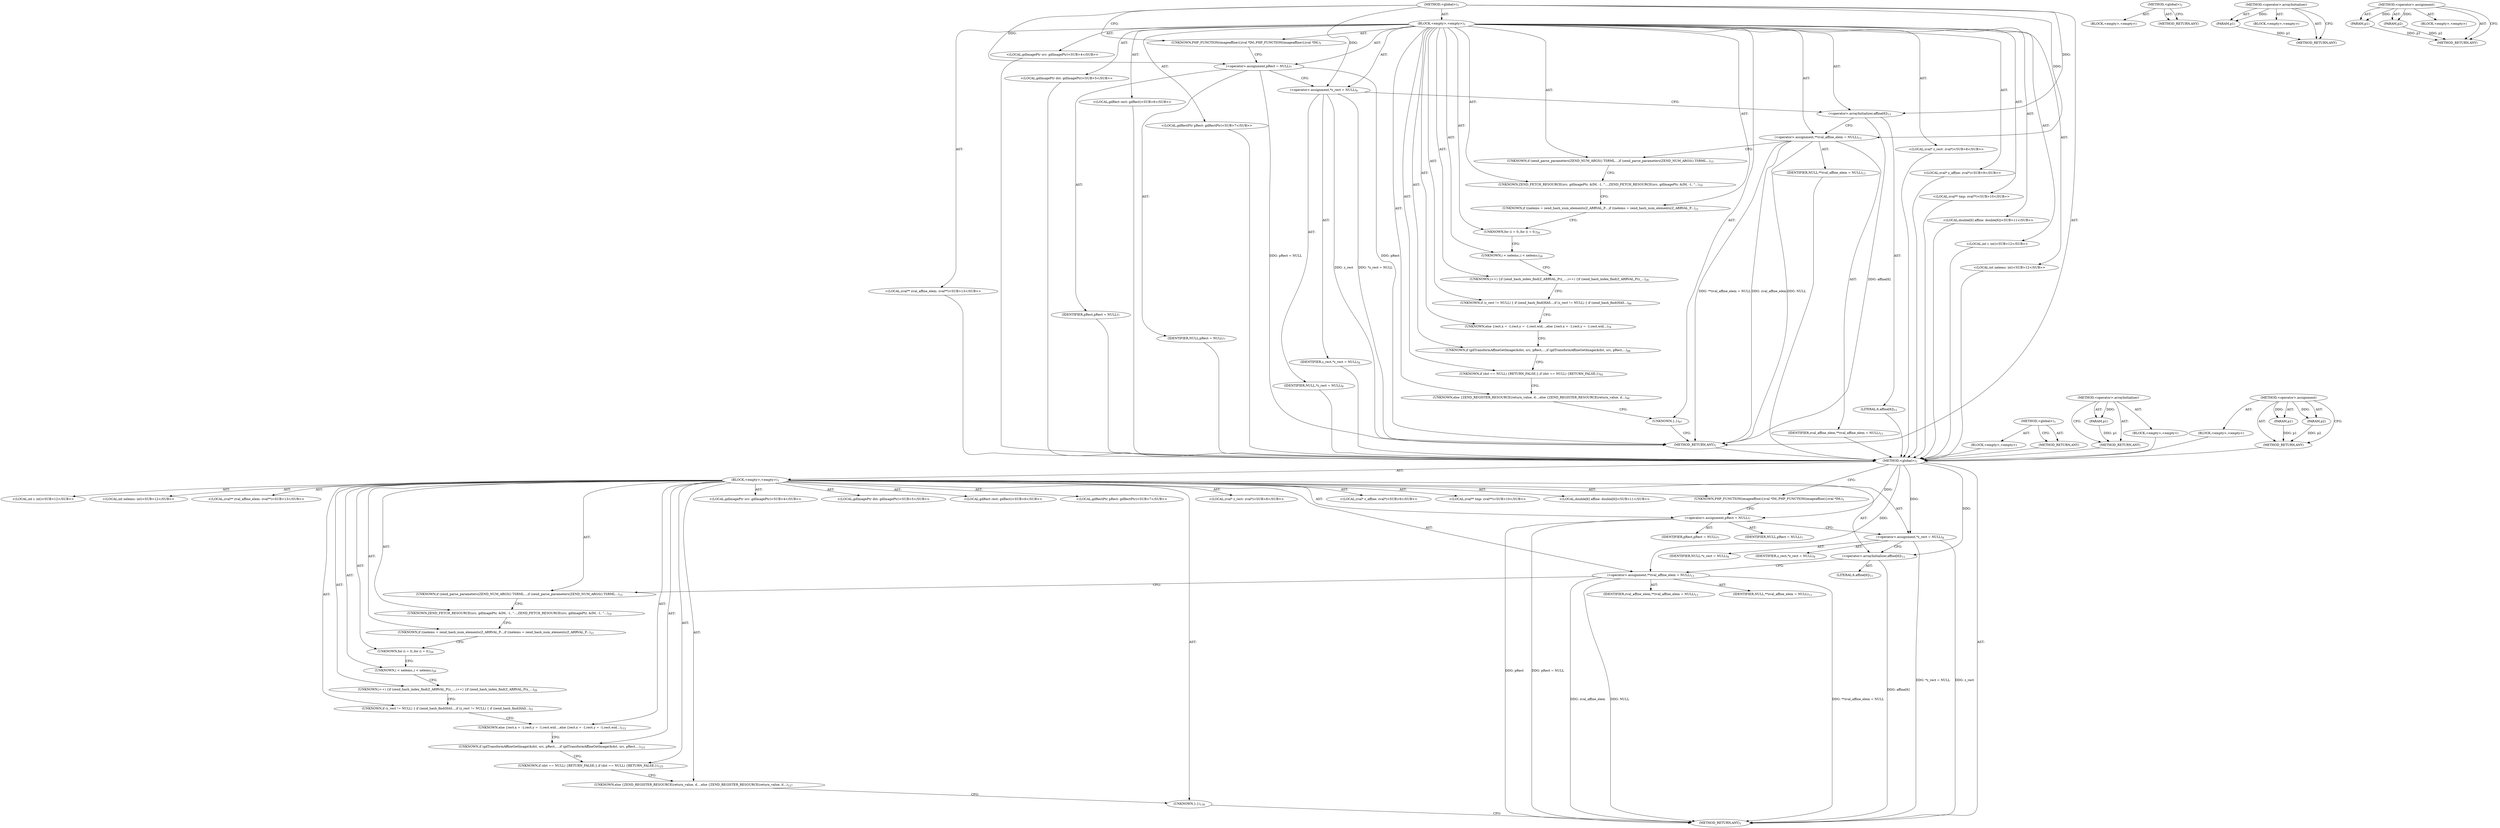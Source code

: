 digraph "&lt;operator&gt;.assignment" {
vulnerable_6 [label=<(METHOD,&lt;global&gt;)<SUB>1</SUB>>];
vulnerable_7 [label=<(BLOCK,&lt;empty&gt;,&lt;empty&gt;)<SUB>1</SUB>>];
vulnerable_8 [label=<(UNKNOWN,PHP_FUNCTION(imageaffine)
{
	zval *IM;,PHP_FUNCTION(imageaffine)
{
	zval *IM;)<SUB>1</SUB>>];
vulnerable_9 [label="<(LOCAL,gdImagePtr src: gdImagePtr)<SUB>4</SUB>>"];
vulnerable_10 [label="<(LOCAL,gdImagePtr dst: gdImagePtr)<SUB>5</SUB>>"];
vulnerable_11 [label="<(LOCAL,gdRect rect: gdRect)<SUB>6</SUB>>"];
vulnerable_12 [label="<(LOCAL,gdRectPtr pRect: gdRectPtr)<SUB>7</SUB>>"];
vulnerable_13 [label=<(&lt;operator&gt;.assignment,pRect = NULL)<SUB>7</SUB>>];
vulnerable_14 [label=<(IDENTIFIER,pRect,pRect = NULL)<SUB>7</SUB>>];
vulnerable_15 [label=<(IDENTIFIER,NULL,pRect = NULL)<SUB>7</SUB>>];
vulnerable_16 [label="<(LOCAL,zval* z_rect: zval*)<SUB>8</SUB>>"];
vulnerable_17 [label=<(&lt;operator&gt;.assignment,*z_rect = NULL)<SUB>8</SUB>>];
vulnerable_18 [label=<(IDENTIFIER,z_rect,*z_rect = NULL)<SUB>8</SUB>>];
vulnerable_19 [label=<(IDENTIFIER,NULL,*z_rect = NULL)<SUB>8</SUB>>];
vulnerable_20 [label="<(LOCAL,zval* z_affine: zval*)<SUB>9</SUB>>"];
vulnerable_21 [label="<(LOCAL,zval** tmp: zval**)<SUB>10</SUB>>"];
vulnerable_22 [label="<(LOCAL,double[6] affine: double[6])<SUB>11</SUB>>"];
vulnerable_23 [label=<(&lt;operator&gt;.arrayInitializer,affine[6])<SUB>11</SUB>>];
vulnerable_24 [label=<(LITERAL,6,affine[6])<SUB>11</SUB>>];
vulnerable_25 [label="<(LOCAL,int i: int)<SUB>12</SUB>>"];
vulnerable_26 [label="<(LOCAL,int nelems: int)<SUB>12</SUB>>"];
vulnerable_27 [label="<(LOCAL,zval** zval_affine_elem: zval**)<SUB>13</SUB>>"];
vulnerable_28 [label=<(&lt;operator&gt;.assignment,**zval_affine_elem = NULL)<SUB>13</SUB>>];
vulnerable_29 [label=<(IDENTIFIER,zval_affine_elem,**zval_affine_elem = NULL)<SUB>13</SUB>>];
vulnerable_30 [label=<(IDENTIFIER,NULL,**zval_affine_elem = NULL)<SUB>13</SUB>>];
vulnerable_31 [label=<(UNKNOWN,if (zend_parse_parameters(ZEND_NUM_ARGS() TSRML...,if (zend_parse_parameters(ZEND_NUM_ARGS() TSRML...)<SUB>15</SUB>>];
vulnerable_32 [label=<(UNKNOWN,ZEND_FETCH_RESOURCE(src, gdImagePtr, &amp;IM, -1, &quot;...,ZEND_FETCH_RESOURCE(src, gdImagePtr, &amp;IM, -1, &quot;...)<SUB>19</SUB>>];
vulnerable_33 [label=<(UNKNOWN,if ((nelems = zend_hash_num_elements(Z_ARRVAL_P...,if ((nelems = zend_hash_num_elements(Z_ARRVAL_P...)<SUB>21</SUB>>];
vulnerable_34 [label=<(UNKNOWN,for (i = 0;,for (i = 0;)<SUB>26</SUB>>];
vulnerable_35 [label=<(UNKNOWN,i &lt; nelems;,i &lt; nelems;)<SUB>26</SUB>>];
vulnerable_36 [label=<(UNKNOWN,i++) {
		if (zend_hash_index_find(Z_ARRVAL_P(z_...,i++) {
		if (zend_hash_index_find(Z_ARRVAL_P(z_...)<SUB>26</SUB>>];
vulnerable_37 [label=<(UNKNOWN,if (z_rect != NULL) {
 		if (zend_hash_find(HAS...,if (z_rect != NULL) {
 		if (zend_hash_find(HAS...)<SUB>46</SUB>>];
vulnerable_38 [label=<(UNKNOWN,else {
		rect.x = -1;
		rect.y = -1;
		rect.wid...,else {
		rect.x = -1;
		rect.y = -1;
		rect.wid...)<SUB>79</SUB>>];
vulnerable_39 [label=<(UNKNOWN,if (gdTransformAffineGetImage(&amp;dst, src, pRect,...,if (gdTransformAffineGetImage(&amp;dst, src, pRect,...)<SUB>88</SUB>>];
vulnerable_40 [label=<(UNKNOWN,if (dst == NULL) {
		RETURN_FALSE;
	},if (dst == NULL) {
		RETURN_FALSE;
	})<SUB>92</SUB>>];
vulnerable_41 [label=<(UNKNOWN,else {
		ZEND_REGISTER_RESOURCE(return_value, d...,else {
		ZEND_REGISTER_RESOURCE(return_value, d...)<SUB>94</SUB>>];
vulnerable_42 [label=<(UNKNOWN,},})<SUB>97</SUB>>];
vulnerable_43 [label=<(METHOD_RETURN,ANY)<SUB>1</SUB>>];
vulnerable_62 [label=<(METHOD,&lt;global&gt;)<SUB>1</SUB>>];
vulnerable_63 [label=<(BLOCK,&lt;empty&gt;,&lt;empty&gt;)>];
vulnerable_64 [label=<(METHOD_RETURN,ANY)>];
vulnerable_73 [label=<(METHOD,&lt;operator&gt;.arrayInitializer)>];
vulnerable_74 [label=<(PARAM,p1)>];
vulnerable_75 [label=<(BLOCK,&lt;empty&gt;,&lt;empty&gt;)>];
vulnerable_76 [label=<(METHOD_RETURN,ANY)>];
vulnerable_68 [label=<(METHOD,&lt;operator&gt;.assignment)>];
vulnerable_69 [label=<(PARAM,p1)>];
vulnerable_70 [label=<(PARAM,p2)>];
vulnerable_71 [label=<(BLOCK,&lt;empty&gt;,&lt;empty&gt;)>];
vulnerable_72 [label=<(METHOD_RETURN,ANY)>];
fixed_6 [label=<(METHOD,&lt;global&gt;)<SUB>1</SUB>>];
fixed_7 [label=<(BLOCK,&lt;empty&gt;,&lt;empty&gt;)<SUB>1</SUB>>];
fixed_8 [label=<(UNKNOWN,PHP_FUNCTION(imageaffine)
{
	zval *IM;,PHP_FUNCTION(imageaffine)
{
	zval *IM;)<SUB>1</SUB>>];
fixed_9 [label="<(LOCAL,gdImagePtr src: gdImagePtr)<SUB>4</SUB>>"];
fixed_10 [label="<(LOCAL,gdImagePtr dst: gdImagePtr)<SUB>5</SUB>>"];
fixed_11 [label="<(LOCAL,gdRect rect: gdRect)<SUB>6</SUB>>"];
fixed_12 [label="<(LOCAL,gdRectPtr pRect: gdRectPtr)<SUB>7</SUB>>"];
fixed_13 [label=<(&lt;operator&gt;.assignment,pRect = NULL)<SUB>7</SUB>>];
fixed_14 [label=<(IDENTIFIER,pRect,pRect = NULL)<SUB>7</SUB>>];
fixed_15 [label=<(IDENTIFIER,NULL,pRect = NULL)<SUB>7</SUB>>];
fixed_16 [label="<(LOCAL,zval* z_rect: zval*)<SUB>8</SUB>>"];
fixed_17 [label=<(&lt;operator&gt;.assignment,*z_rect = NULL)<SUB>8</SUB>>];
fixed_18 [label=<(IDENTIFIER,z_rect,*z_rect = NULL)<SUB>8</SUB>>];
fixed_19 [label=<(IDENTIFIER,NULL,*z_rect = NULL)<SUB>8</SUB>>];
fixed_20 [label="<(LOCAL,zval* z_affine: zval*)<SUB>9</SUB>>"];
fixed_21 [label="<(LOCAL,zval** tmp: zval**)<SUB>10</SUB>>"];
fixed_22 [label="<(LOCAL,double[6] affine: double[6])<SUB>11</SUB>>"];
fixed_23 [label=<(&lt;operator&gt;.arrayInitializer,affine[6])<SUB>11</SUB>>];
fixed_24 [label=<(LITERAL,6,affine[6])<SUB>11</SUB>>];
fixed_25 [label="<(LOCAL,int i: int)<SUB>12</SUB>>"];
fixed_26 [label="<(LOCAL,int nelems: int)<SUB>12</SUB>>"];
fixed_27 [label="<(LOCAL,zval** zval_affine_elem: zval**)<SUB>13</SUB>>"];
fixed_28 [label=<(&lt;operator&gt;.assignment,**zval_affine_elem = NULL)<SUB>13</SUB>>];
fixed_29 [label=<(IDENTIFIER,zval_affine_elem,**zval_affine_elem = NULL)<SUB>13</SUB>>];
fixed_30 [label=<(IDENTIFIER,NULL,**zval_affine_elem = NULL)<SUB>13</SUB>>];
fixed_31 [label=<(UNKNOWN,if (zend_parse_parameters(ZEND_NUM_ARGS() TSRML...,if (zend_parse_parameters(ZEND_NUM_ARGS() TSRML...)<SUB>15</SUB>>];
fixed_32 [label=<(UNKNOWN,ZEND_FETCH_RESOURCE(src, gdImagePtr, &amp;IM, -1, &quot;...,ZEND_FETCH_RESOURCE(src, gdImagePtr, &amp;IM, -1, &quot;...)<SUB>19</SUB>>];
fixed_33 [label=<(UNKNOWN,if ((nelems = zend_hash_num_elements(Z_ARRVAL_P...,if ((nelems = zend_hash_num_elements(Z_ARRVAL_P...)<SUB>21</SUB>>];
fixed_34 [label=<(UNKNOWN,for (i = 0;,for (i = 0;)<SUB>26</SUB>>];
fixed_35 [label=<(UNKNOWN,i &lt; nelems;,i &lt; nelems;)<SUB>26</SUB>>];
fixed_36 [label=<(UNKNOWN,i++) {
		if (zend_hash_index_find(Z_ARRVAL_P(z_...,i++) {
		if (zend_hash_index_find(Z_ARRVAL_P(z_...)<SUB>26</SUB>>];
fixed_37 [label=<(UNKNOWN,if (z_rect != NULL) {
 		if (zend_hash_find(HAS...,if (z_rect != NULL) {
 		if (zend_hash_find(HAS...)<SUB>51</SUB>>];
fixed_38 [label=<(UNKNOWN,else {
		rect.x = -1;
		rect.y = -1;
		rect.wid...,else {
		rect.x = -1;
		rect.y = -1;
		rect.wid...)<SUB>112</SUB>>];
fixed_39 [label=<(UNKNOWN,if (gdTransformAffineGetImage(&amp;dst, src, pRect,...,if (gdTransformAffineGetImage(&amp;dst, src, pRect,...)<SUB>121</SUB>>];
fixed_40 [label=<(UNKNOWN,if (dst == NULL) {
		RETURN_FALSE;
	},if (dst == NULL) {
		RETURN_FALSE;
	})<SUB>125</SUB>>];
fixed_41 [label=<(UNKNOWN,else {
		ZEND_REGISTER_RESOURCE(return_value, d...,else {
		ZEND_REGISTER_RESOURCE(return_value, d...)<SUB>127</SUB>>];
fixed_42 [label=<(UNKNOWN,},})<SUB>130</SUB>>];
fixed_43 [label=<(METHOD_RETURN,ANY)<SUB>1</SUB>>];
fixed_62 [label=<(METHOD,&lt;global&gt;)<SUB>1</SUB>>];
fixed_63 [label=<(BLOCK,&lt;empty&gt;,&lt;empty&gt;)>];
fixed_64 [label=<(METHOD_RETURN,ANY)>];
fixed_73 [label=<(METHOD,&lt;operator&gt;.arrayInitializer)>];
fixed_74 [label=<(PARAM,p1)>];
fixed_75 [label=<(BLOCK,&lt;empty&gt;,&lt;empty&gt;)>];
fixed_76 [label=<(METHOD_RETURN,ANY)>];
fixed_68 [label=<(METHOD,&lt;operator&gt;.assignment)>];
fixed_69 [label=<(PARAM,p1)>];
fixed_70 [label=<(PARAM,p2)>];
fixed_71 [label=<(BLOCK,&lt;empty&gt;,&lt;empty&gt;)>];
fixed_72 [label=<(METHOD_RETURN,ANY)>];
vulnerable_6 -> vulnerable_7  [key=0, label="AST: "];
vulnerable_6 -> vulnerable_43  [key=0, label="AST: "];
vulnerable_6 -> vulnerable_8  [key=0, label="CFG: "];
vulnerable_6 -> vulnerable_13  [key=0, label="DDG: "];
vulnerable_6 -> vulnerable_17  [key=0, label="DDG: "];
vulnerable_6 -> vulnerable_28  [key=0, label="DDG: "];
vulnerable_6 -> vulnerable_23  [key=0, label="DDG: "];
vulnerable_7 -> vulnerable_8  [key=0, label="AST: "];
vulnerable_7 -> vulnerable_9  [key=0, label="AST: "];
vulnerable_7 -> vulnerable_10  [key=0, label="AST: "];
vulnerable_7 -> vulnerable_11  [key=0, label="AST: "];
vulnerable_7 -> vulnerable_12  [key=0, label="AST: "];
vulnerable_7 -> vulnerable_13  [key=0, label="AST: "];
vulnerable_7 -> vulnerable_16  [key=0, label="AST: "];
vulnerable_7 -> vulnerable_17  [key=0, label="AST: "];
vulnerable_7 -> vulnerable_20  [key=0, label="AST: "];
vulnerable_7 -> vulnerable_21  [key=0, label="AST: "];
vulnerable_7 -> vulnerable_22  [key=0, label="AST: "];
vulnerable_7 -> vulnerable_23  [key=0, label="AST: "];
vulnerable_7 -> vulnerable_25  [key=0, label="AST: "];
vulnerable_7 -> vulnerable_26  [key=0, label="AST: "];
vulnerable_7 -> vulnerable_27  [key=0, label="AST: "];
vulnerable_7 -> vulnerable_28  [key=0, label="AST: "];
vulnerable_7 -> vulnerable_31  [key=0, label="AST: "];
vulnerable_7 -> vulnerable_32  [key=0, label="AST: "];
vulnerable_7 -> vulnerable_33  [key=0, label="AST: "];
vulnerable_7 -> vulnerable_34  [key=0, label="AST: "];
vulnerable_7 -> vulnerable_35  [key=0, label="AST: "];
vulnerable_7 -> vulnerable_36  [key=0, label="AST: "];
vulnerable_7 -> vulnerable_37  [key=0, label="AST: "];
vulnerable_7 -> vulnerable_38  [key=0, label="AST: "];
vulnerable_7 -> vulnerable_39  [key=0, label="AST: "];
vulnerable_7 -> vulnerable_40  [key=0, label="AST: "];
vulnerable_7 -> vulnerable_41  [key=0, label="AST: "];
vulnerable_7 -> vulnerable_42  [key=0, label="AST: "];
vulnerable_8 -> vulnerable_13  [key=0, label="CFG: "];
vulnerable_9 -> fixed_6  [key=0];
vulnerable_10 -> fixed_6  [key=0];
vulnerable_11 -> fixed_6  [key=0];
vulnerable_12 -> fixed_6  [key=0];
vulnerable_13 -> vulnerable_14  [key=0, label="AST: "];
vulnerable_13 -> vulnerable_15  [key=0, label="AST: "];
vulnerable_13 -> vulnerable_17  [key=0, label="CFG: "];
vulnerable_13 -> vulnerable_43  [key=0, label="DDG: pRect"];
vulnerable_13 -> vulnerable_43  [key=1, label="DDG: pRect = NULL"];
vulnerable_14 -> fixed_6  [key=0];
vulnerable_15 -> fixed_6  [key=0];
vulnerable_16 -> fixed_6  [key=0];
vulnerable_17 -> vulnerable_18  [key=0, label="AST: "];
vulnerable_17 -> vulnerable_19  [key=0, label="AST: "];
vulnerable_17 -> vulnerable_23  [key=0, label="CFG: "];
vulnerable_17 -> vulnerable_43  [key=0, label="DDG: z_rect"];
vulnerable_17 -> vulnerable_43  [key=1, label="DDG: *z_rect = NULL"];
vulnerable_18 -> fixed_6  [key=0];
vulnerable_19 -> fixed_6  [key=0];
vulnerable_20 -> fixed_6  [key=0];
vulnerable_21 -> fixed_6  [key=0];
vulnerable_22 -> fixed_6  [key=0];
vulnerable_23 -> vulnerable_24  [key=0, label="AST: "];
vulnerable_23 -> vulnerable_28  [key=0, label="CFG: "];
vulnerable_23 -> vulnerable_43  [key=0, label="DDG: affine[6]"];
vulnerable_24 -> fixed_6  [key=0];
vulnerable_25 -> fixed_6  [key=0];
vulnerable_26 -> fixed_6  [key=0];
vulnerable_27 -> fixed_6  [key=0];
vulnerable_28 -> vulnerable_29  [key=0, label="AST: "];
vulnerable_28 -> vulnerable_30  [key=0, label="AST: "];
vulnerable_28 -> vulnerable_31  [key=0, label="CFG: "];
vulnerable_28 -> vulnerable_43  [key=0, label="DDG: zval_affine_elem"];
vulnerable_28 -> vulnerable_43  [key=1, label="DDG: NULL"];
vulnerable_28 -> vulnerable_43  [key=2, label="DDG: **zval_affine_elem = NULL"];
vulnerable_29 -> fixed_6  [key=0];
vulnerable_30 -> fixed_6  [key=0];
vulnerable_31 -> vulnerable_32  [key=0, label="CFG: "];
vulnerable_32 -> vulnerable_33  [key=0, label="CFG: "];
vulnerable_33 -> vulnerable_34  [key=0, label="CFG: "];
vulnerable_34 -> vulnerable_35  [key=0, label="CFG: "];
vulnerable_35 -> vulnerable_36  [key=0, label="CFG: "];
vulnerable_36 -> vulnerable_37  [key=0, label="CFG: "];
vulnerable_37 -> vulnerable_38  [key=0, label="CFG: "];
vulnerable_38 -> vulnerable_39  [key=0, label="CFG: "];
vulnerable_39 -> vulnerable_40  [key=0, label="CFG: "];
vulnerable_40 -> vulnerable_41  [key=0, label="CFG: "];
vulnerable_41 -> vulnerable_42  [key=0, label="CFG: "];
vulnerable_42 -> vulnerable_43  [key=0, label="CFG: "];
vulnerable_43 -> fixed_6  [key=0];
vulnerable_62 -> vulnerable_63  [key=0, label="AST: "];
vulnerable_62 -> vulnerable_64  [key=0, label="AST: "];
vulnerable_62 -> vulnerable_64  [key=1, label="CFG: "];
vulnerable_63 -> fixed_6  [key=0];
vulnerable_64 -> fixed_6  [key=0];
vulnerable_73 -> vulnerable_74  [key=0, label="AST: "];
vulnerable_73 -> vulnerable_74  [key=1, label="DDG: "];
vulnerable_73 -> vulnerable_75  [key=0, label="AST: "];
vulnerable_73 -> vulnerable_76  [key=0, label="AST: "];
vulnerable_73 -> vulnerable_76  [key=1, label="CFG: "];
vulnerable_74 -> vulnerable_76  [key=0, label="DDG: p1"];
vulnerable_75 -> fixed_6  [key=0];
vulnerable_76 -> fixed_6  [key=0];
vulnerable_68 -> vulnerable_69  [key=0, label="AST: "];
vulnerable_68 -> vulnerable_69  [key=1, label="DDG: "];
vulnerable_68 -> vulnerable_71  [key=0, label="AST: "];
vulnerable_68 -> vulnerable_70  [key=0, label="AST: "];
vulnerable_68 -> vulnerable_70  [key=1, label="DDG: "];
vulnerable_68 -> vulnerable_72  [key=0, label="AST: "];
vulnerable_68 -> vulnerable_72  [key=1, label="CFG: "];
vulnerable_69 -> vulnerable_72  [key=0, label="DDG: p1"];
vulnerable_70 -> vulnerable_72  [key=0, label="DDG: p2"];
vulnerable_71 -> fixed_6  [key=0];
vulnerable_72 -> fixed_6  [key=0];
fixed_6 -> fixed_7  [key=0, label="AST: "];
fixed_6 -> fixed_43  [key=0, label="AST: "];
fixed_6 -> fixed_8  [key=0, label="CFG: "];
fixed_6 -> fixed_13  [key=0, label="DDG: "];
fixed_6 -> fixed_17  [key=0, label="DDG: "];
fixed_6 -> fixed_28  [key=0, label="DDG: "];
fixed_6 -> fixed_23  [key=0, label="DDG: "];
fixed_7 -> fixed_8  [key=0, label="AST: "];
fixed_7 -> fixed_9  [key=0, label="AST: "];
fixed_7 -> fixed_10  [key=0, label="AST: "];
fixed_7 -> fixed_11  [key=0, label="AST: "];
fixed_7 -> fixed_12  [key=0, label="AST: "];
fixed_7 -> fixed_13  [key=0, label="AST: "];
fixed_7 -> fixed_16  [key=0, label="AST: "];
fixed_7 -> fixed_17  [key=0, label="AST: "];
fixed_7 -> fixed_20  [key=0, label="AST: "];
fixed_7 -> fixed_21  [key=0, label="AST: "];
fixed_7 -> fixed_22  [key=0, label="AST: "];
fixed_7 -> fixed_23  [key=0, label="AST: "];
fixed_7 -> fixed_25  [key=0, label="AST: "];
fixed_7 -> fixed_26  [key=0, label="AST: "];
fixed_7 -> fixed_27  [key=0, label="AST: "];
fixed_7 -> fixed_28  [key=0, label="AST: "];
fixed_7 -> fixed_31  [key=0, label="AST: "];
fixed_7 -> fixed_32  [key=0, label="AST: "];
fixed_7 -> fixed_33  [key=0, label="AST: "];
fixed_7 -> fixed_34  [key=0, label="AST: "];
fixed_7 -> fixed_35  [key=0, label="AST: "];
fixed_7 -> fixed_36  [key=0, label="AST: "];
fixed_7 -> fixed_37  [key=0, label="AST: "];
fixed_7 -> fixed_38  [key=0, label="AST: "];
fixed_7 -> fixed_39  [key=0, label="AST: "];
fixed_7 -> fixed_40  [key=0, label="AST: "];
fixed_7 -> fixed_41  [key=0, label="AST: "];
fixed_7 -> fixed_42  [key=0, label="AST: "];
fixed_8 -> fixed_13  [key=0, label="CFG: "];
fixed_13 -> fixed_14  [key=0, label="AST: "];
fixed_13 -> fixed_15  [key=0, label="AST: "];
fixed_13 -> fixed_17  [key=0, label="CFG: "];
fixed_13 -> fixed_43  [key=0, label="DDG: pRect"];
fixed_13 -> fixed_43  [key=1, label="DDG: pRect = NULL"];
fixed_17 -> fixed_18  [key=0, label="AST: "];
fixed_17 -> fixed_19  [key=0, label="AST: "];
fixed_17 -> fixed_23  [key=0, label="CFG: "];
fixed_17 -> fixed_43  [key=0, label="DDG: z_rect"];
fixed_17 -> fixed_43  [key=1, label="DDG: *z_rect = NULL"];
fixed_23 -> fixed_24  [key=0, label="AST: "];
fixed_23 -> fixed_28  [key=0, label="CFG: "];
fixed_23 -> fixed_43  [key=0, label="DDG: affine[6]"];
fixed_28 -> fixed_29  [key=0, label="AST: "];
fixed_28 -> fixed_30  [key=0, label="AST: "];
fixed_28 -> fixed_31  [key=0, label="CFG: "];
fixed_28 -> fixed_43  [key=0, label="DDG: zval_affine_elem"];
fixed_28 -> fixed_43  [key=1, label="DDG: NULL"];
fixed_28 -> fixed_43  [key=2, label="DDG: **zval_affine_elem = NULL"];
fixed_31 -> fixed_32  [key=0, label="CFG: "];
fixed_32 -> fixed_33  [key=0, label="CFG: "];
fixed_33 -> fixed_34  [key=0, label="CFG: "];
fixed_34 -> fixed_35  [key=0, label="CFG: "];
fixed_35 -> fixed_36  [key=0, label="CFG: "];
fixed_36 -> fixed_37  [key=0, label="CFG: "];
fixed_37 -> fixed_38  [key=0, label="CFG: "];
fixed_38 -> fixed_39  [key=0, label="CFG: "];
fixed_39 -> fixed_40  [key=0, label="CFG: "];
fixed_40 -> fixed_41  [key=0, label="CFG: "];
fixed_41 -> fixed_42  [key=0, label="CFG: "];
fixed_42 -> fixed_43  [key=0, label="CFG: "];
fixed_62 -> fixed_63  [key=0, label="AST: "];
fixed_62 -> fixed_64  [key=0, label="AST: "];
fixed_62 -> fixed_64  [key=1, label="CFG: "];
fixed_73 -> fixed_74  [key=0, label="AST: "];
fixed_73 -> fixed_74  [key=1, label="DDG: "];
fixed_73 -> fixed_75  [key=0, label="AST: "];
fixed_73 -> fixed_76  [key=0, label="AST: "];
fixed_73 -> fixed_76  [key=1, label="CFG: "];
fixed_74 -> fixed_76  [key=0, label="DDG: p1"];
fixed_68 -> fixed_69  [key=0, label="AST: "];
fixed_68 -> fixed_69  [key=1, label="DDG: "];
fixed_68 -> fixed_71  [key=0, label="AST: "];
fixed_68 -> fixed_70  [key=0, label="AST: "];
fixed_68 -> fixed_70  [key=1, label="DDG: "];
fixed_68 -> fixed_72  [key=0, label="AST: "];
fixed_68 -> fixed_72  [key=1, label="CFG: "];
fixed_69 -> fixed_72  [key=0, label="DDG: p1"];
fixed_70 -> fixed_72  [key=0, label="DDG: p2"];
}

